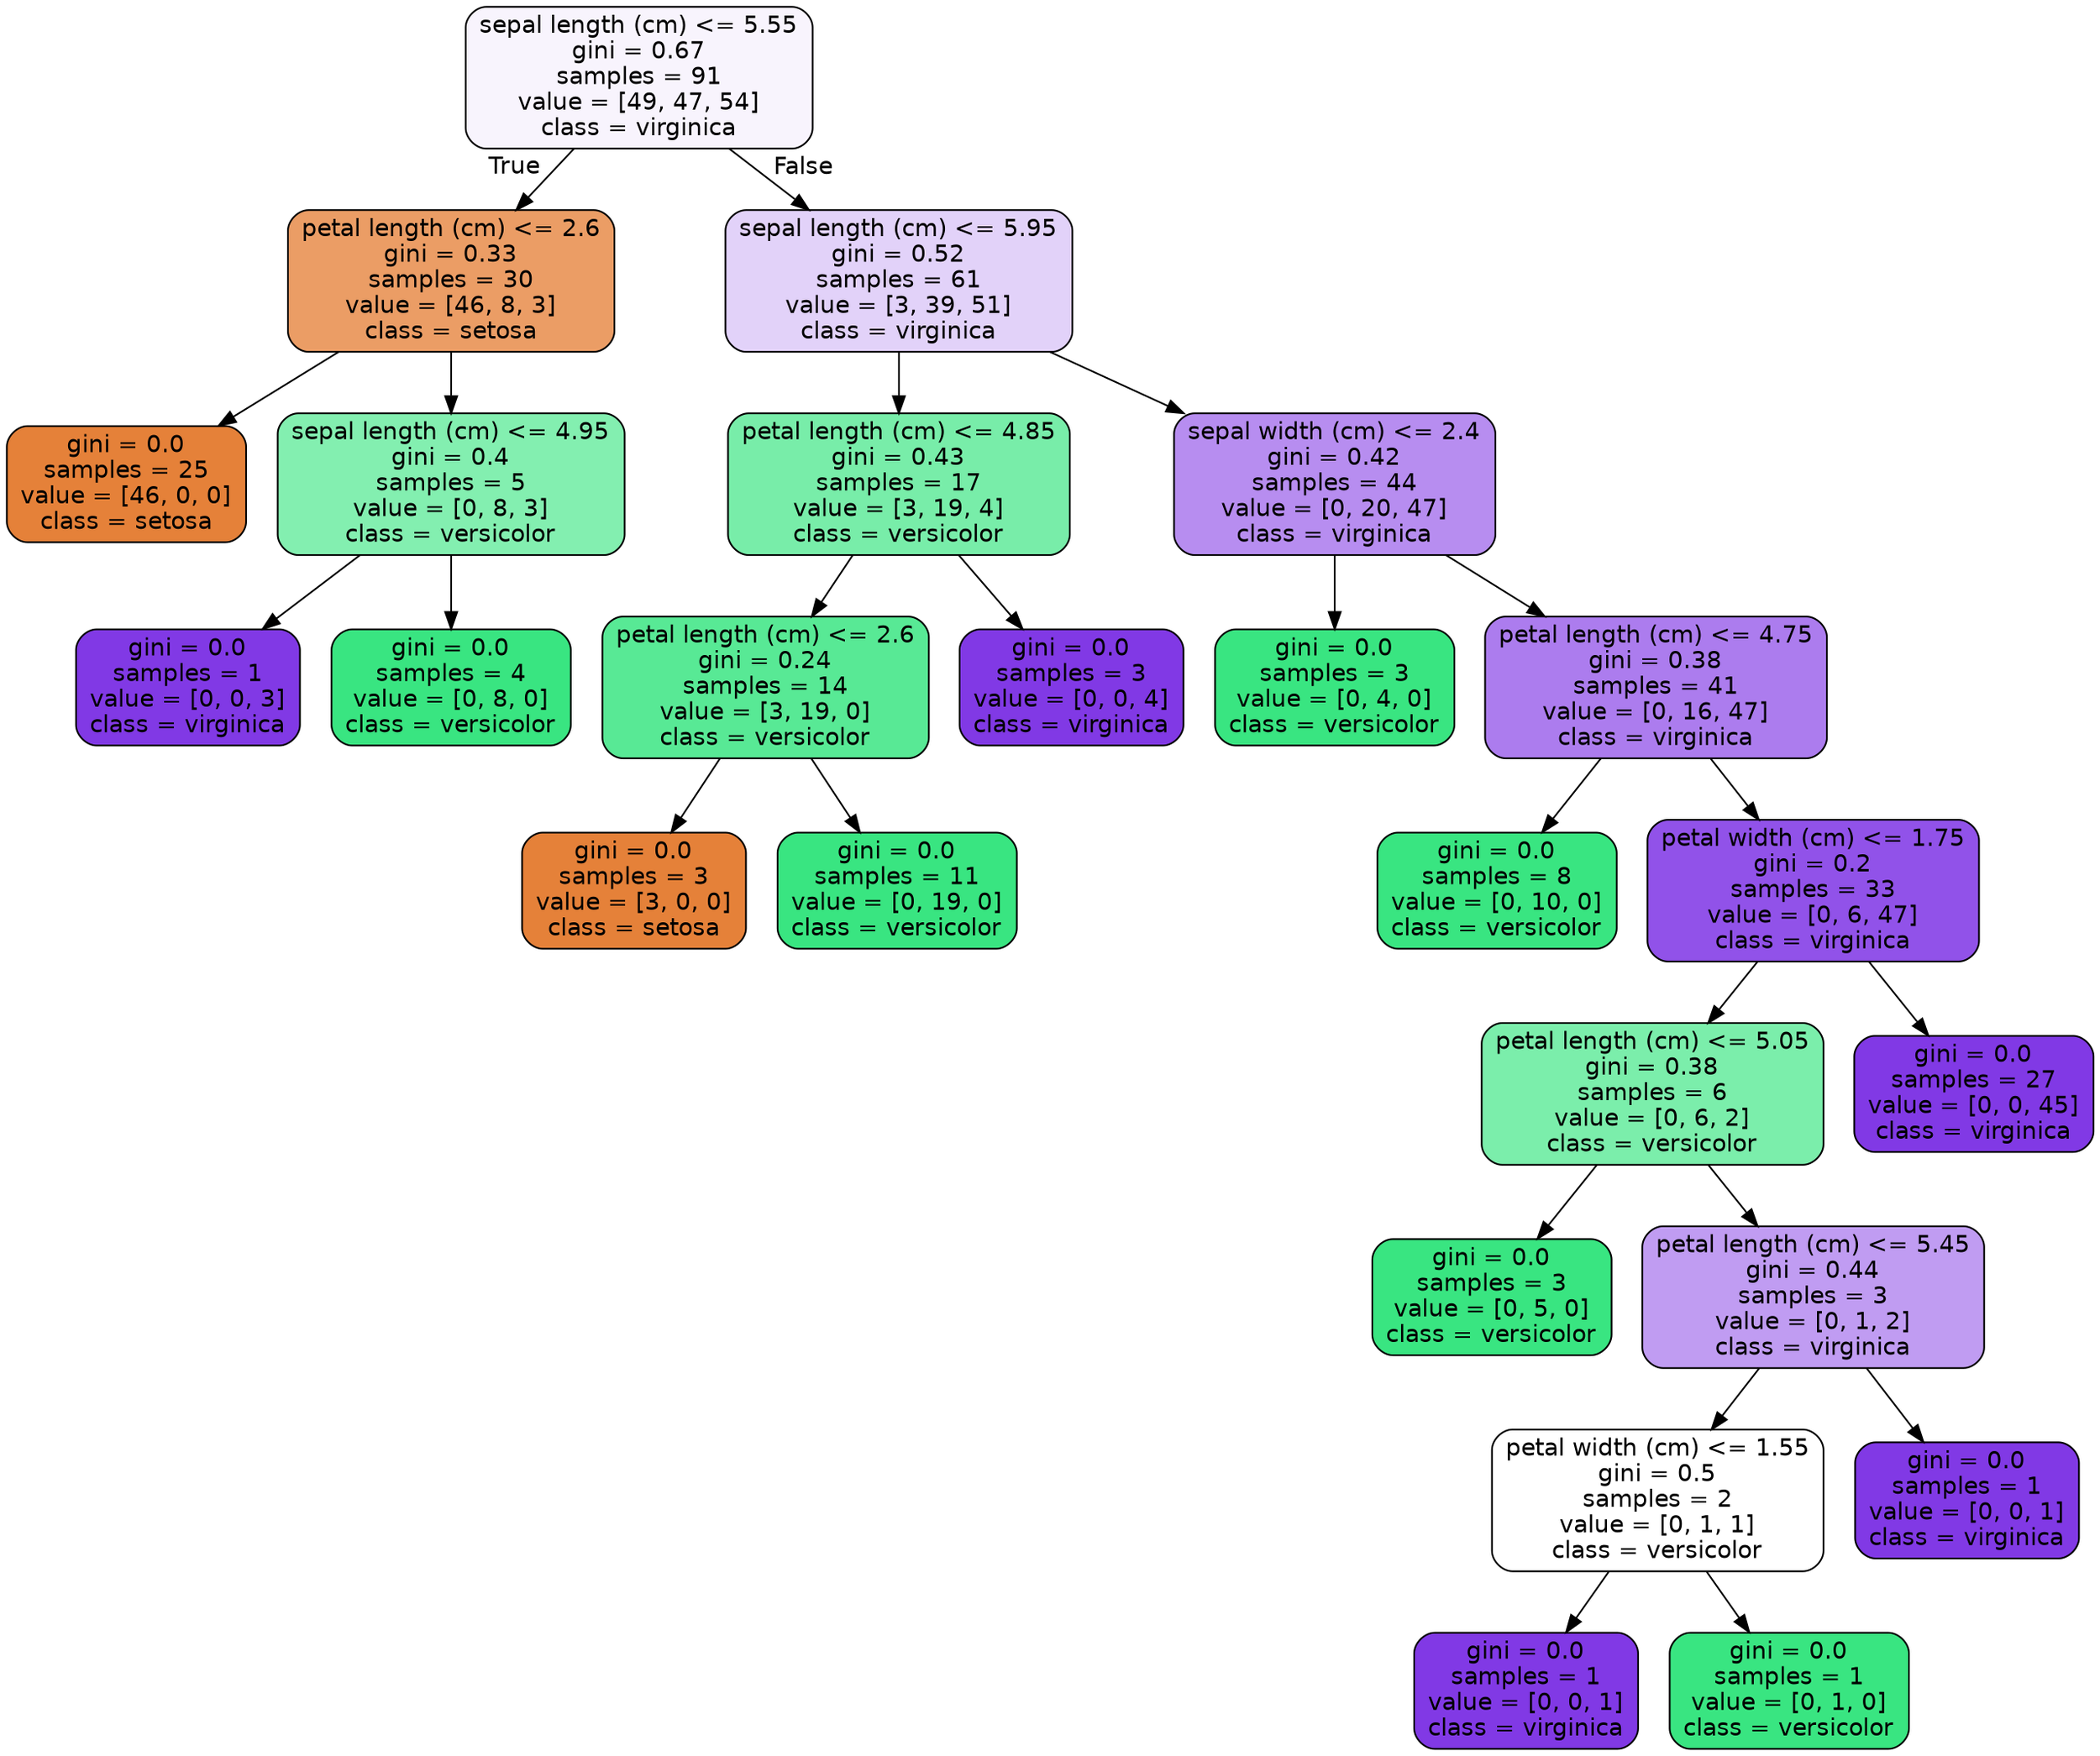 digraph Tree {
node [shape=box, style="filled, rounded", color="black", fontname=helvetica] ;
edge [fontname=helvetica] ;
0 [label="sepal length (cm) <= 5.55\ngini = 0.67\nsamples = 91\nvalue = [49, 47, 54]\nclass = virginica", fillcolor="#8139e50d"] ;
1 [label="petal length (cm) <= 2.6\ngini = 0.33\nsamples = 30\nvalue = [46, 8, 3]\nclass = setosa", fillcolor="#e58139c6"] ;
0 -> 1 [labeldistance=2.5, labelangle=45, headlabel="True"] ;
2 [label="gini = 0.0\nsamples = 25\nvalue = [46, 0, 0]\nclass = setosa", fillcolor="#e58139ff"] ;
1 -> 2 ;
3 [label="sepal length (cm) <= 4.95\ngini = 0.4\nsamples = 5\nvalue = [0, 8, 3]\nclass = versicolor", fillcolor="#39e5819f"] ;
1 -> 3 ;
4 [label="gini = 0.0\nsamples = 1\nvalue = [0, 0, 3]\nclass = virginica", fillcolor="#8139e5ff"] ;
3 -> 4 ;
5 [label="gini = 0.0\nsamples = 4\nvalue = [0, 8, 0]\nclass = versicolor", fillcolor="#39e581ff"] ;
3 -> 5 ;
6 [label="sepal length (cm) <= 5.95\ngini = 0.52\nsamples = 61\nvalue = [3, 39, 51]\nclass = virginica", fillcolor="#8139e539"] ;
0 -> 6 [labeldistance=2.5, labelangle=-45, headlabel="False"] ;
7 [label="petal length (cm) <= 4.85\ngini = 0.43\nsamples = 17\nvalue = [3, 19, 4]\nclass = versicolor", fillcolor="#39e581ae"] ;
6 -> 7 ;
8 [label="petal length (cm) <= 2.6\ngini = 0.24\nsamples = 14\nvalue = [3, 19, 0]\nclass = versicolor", fillcolor="#39e581d7"] ;
7 -> 8 ;
9 [label="gini = 0.0\nsamples = 3\nvalue = [3, 0, 0]\nclass = setosa", fillcolor="#e58139ff"] ;
8 -> 9 ;
10 [label="gini = 0.0\nsamples = 11\nvalue = [0, 19, 0]\nclass = versicolor", fillcolor="#39e581ff"] ;
8 -> 10 ;
11 [label="gini = 0.0\nsamples = 3\nvalue = [0, 0, 4]\nclass = virginica", fillcolor="#8139e5ff"] ;
7 -> 11 ;
12 [label="sepal width (cm) <= 2.4\ngini = 0.42\nsamples = 44\nvalue = [0, 20, 47]\nclass = virginica", fillcolor="#8139e592"] ;
6 -> 12 ;
13 [label="gini = 0.0\nsamples = 3\nvalue = [0, 4, 0]\nclass = versicolor", fillcolor="#39e581ff"] ;
12 -> 13 ;
14 [label="petal length (cm) <= 4.75\ngini = 0.38\nsamples = 41\nvalue = [0, 16, 47]\nclass = virginica", fillcolor="#8139e5a8"] ;
12 -> 14 ;
15 [label="gini = 0.0\nsamples = 8\nvalue = [0, 10, 0]\nclass = versicolor", fillcolor="#39e581ff"] ;
14 -> 15 ;
16 [label="petal width (cm) <= 1.75\ngini = 0.2\nsamples = 33\nvalue = [0, 6, 47]\nclass = virginica", fillcolor="#8139e5de"] ;
14 -> 16 ;
17 [label="petal length (cm) <= 5.05\ngini = 0.38\nsamples = 6\nvalue = [0, 6, 2]\nclass = versicolor", fillcolor="#39e581aa"] ;
16 -> 17 ;
18 [label="gini = 0.0\nsamples = 3\nvalue = [0, 5, 0]\nclass = versicolor", fillcolor="#39e581ff"] ;
17 -> 18 ;
19 [label="petal length (cm) <= 5.45\ngini = 0.44\nsamples = 3\nvalue = [0, 1, 2]\nclass = virginica", fillcolor="#8139e57f"] ;
17 -> 19 ;
20 [label="petal width (cm) <= 1.55\ngini = 0.5\nsamples = 2\nvalue = [0, 1, 1]\nclass = versicolor", fillcolor="#39e58100"] ;
19 -> 20 ;
21 [label="gini = 0.0\nsamples = 1\nvalue = [0, 0, 1]\nclass = virginica", fillcolor="#8139e5ff"] ;
20 -> 21 ;
22 [label="gini = 0.0\nsamples = 1\nvalue = [0, 1, 0]\nclass = versicolor", fillcolor="#39e581ff"] ;
20 -> 22 ;
23 [label="gini = 0.0\nsamples = 1\nvalue = [0, 0, 1]\nclass = virginica", fillcolor="#8139e5ff"] ;
19 -> 23 ;
24 [label="gini = 0.0\nsamples = 27\nvalue = [0, 0, 45]\nclass = virginica", fillcolor="#8139e5ff"] ;
16 -> 24 ;
}